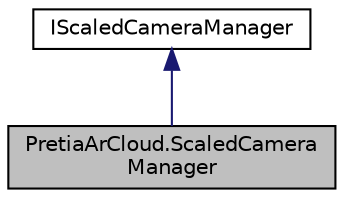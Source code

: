 digraph "PretiaArCloud.ScaledCameraManager"
{
 // LATEX_PDF_SIZE
  edge [fontname="Helvetica",fontsize="10",labelfontname="Helvetica",labelfontsize="10"];
  node [fontname="Helvetica",fontsize="10",shape=record];
  Node1 [label="PretiaArCloud.ScaledCamera\lManager",height=0.2,width=0.4,color="black", fillcolor="grey75", style="filled", fontcolor="black",tooltip=" "];
  Node2 -> Node1 [dir="back",color="midnightblue",fontsize="10",style="solid",fontname="Helvetica"];
  Node2 [label="IScaledCameraManager",height=0.2,width=0.4,color="black", fillcolor="white", style="filled",URL="$interfacePretiaArCloud_1_1IScaledCameraManager.html",tooltip=" "];
}
